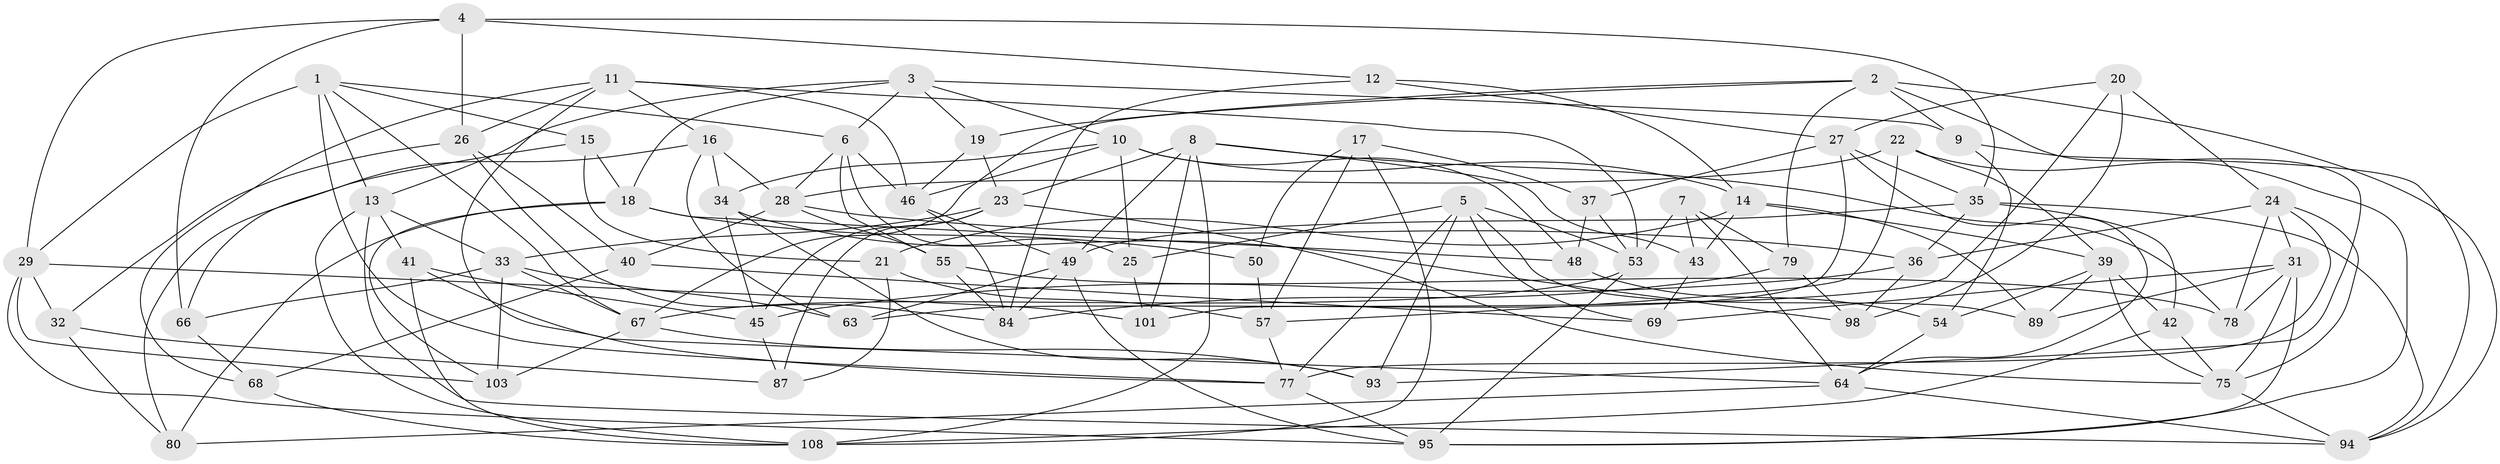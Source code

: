 // Generated by graph-tools (version 1.1) at 2025/52/02/27/25 19:52:30]
// undirected, 71 vertices, 176 edges
graph export_dot {
graph [start="1"]
  node [color=gray90,style=filled];
  1 [super="+60"];
  2 [super="+44"];
  3 [super="+99"];
  4 [super="+61"];
  5 [super="+70"];
  6 [super="+59"];
  7;
  8 [super="+65"];
  9;
  10 [super="+85"];
  11 [super="+30"];
  12;
  13 [super="+51"];
  14 [super="+72"];
  15;
  16 [super="+82"];
  17;
  18 [super="+100"];
  19;
  20;
  21;
  22;
  23 [super="+83"];
  24 [super="+71"];
  25;
  26 [super="+52"];
  27 [super="+73"];
  28 [super="+92"];
  29 [super="+74"];
  31 [super="+56"];
  32;
  33 [super="+38"];
  34 [super="+106"];
  35 [super="+62"];
  36 [super="+102"];
  37;
  39 [super="+90"];
  40;
  41;
  42;
  43;
  45 [super="+104"];
  46 [super="+47"];
  48;
  49 [super="+76"];
  50;
  53 [super="+91"];
  54;
  55;
  57 [super="+58"];
  63;
  64 [super="+86"];
  66;
  67 [super="+107"];
  68;
  69;
  75 [super="+81"];
  77 [super="+88"];
  78;
  79;
  80;
  84 [super="+96"];
  87;
  89;
  93;
  94 [super="+97"];
  95 [super="+105"];
  98;
  101;
  103;
  108 [super="+109"];
  1 -- 6;
  1 -- 67;
  1 -- 77;
  1 -- 13;
  1 -- 29;
  1 -- 15;
  2 -- 94;
  2 -- 19;
  2 -- 67;
  2 -- 9;
  2 -- 93;
  2 -- 79;
  3 -- 19;
  3 -- 6;
  3 -- 9;
  3 -- 13;
  3 -- 18;
  3 -- 10;
  4 -- 26 [weight=2];
  4 -- 29;
  4 -- 66;
  4 -- 12;
  4 -- 35;
  5 -- 25;
  5 -- 93;
  5 -- 89;
  5 -- 69;
  5 -- 77;
  5 -- 53;
  6 -- 55;
  6 -- 25;
  6 -- 28;
  6 -- 46;
  7 -- 43;
  7 -- 79;
  7 -- 53;
  7 -- 64;
  8 -- 78;
  8 -- 108;
  8 -- 43;
  8 -- 101;
  8 -- 23;
  8 -- 49;
  9 -- 54;
  9 -- 94;
  10 -- 46;
  10 -- 25;
  10 -- 34;
  10 -- 48;
  10 -- 14;
  11 -- 53;
  11 -- 77;
  11 -- 46;
  11 -- 16;
  11 -- 68;
  11 -- 26;
  12 -- 84;
  12 -- 14;
  12 -- 27;
  13 -- 94;
  13 -- 33;
  13 -- 41;
  13 -- 108;
  14 -- 39;
  14 -- 89;
  14 -- 43;
  14 -- 21;
  15 -- 66;
  15 -- 21;
  15 -- 18;
  16 -- 80;
  16 -- 63;
  16 -- 34 [weight=2];
  16 -- 28;
  17 -- 37;
  17 -- 50;
  17 -- 108;
  17 -- 57;
  18 -- 48;
  18 -- 103;
  18 -- 50;
  18 -- 80;
  19 -- 46;
  19 -- 23;
  20 -- 98;
  20 -- 63;
  20 -- 27;
  20 -- 24;
  21 -- 87;
  21 -- 57;
  22 -- 39;
  22 -- 57;
  22 -- 95;
  22 -- 28;
  23 -- 45;
  23 -- 33;
  23 -- 75;
  23 -- 87;
  24 -- 77;
  24 -- 78;
  24 -- 75;
  24 -- 31;
  24 -- 36;
  25 -- 101;
  26 -- 84;
  26 -- 32;
  26 -- 40;
  27 -- 35;
  27 -- 37;
  27 -- 101;
  27 -- 64;
  28 -- 55;
  28 -- 36;
  28 -- 40;
  29 -- 101;
  29 -- 103;
  29 -- 32;
  29 -- 95;
  31 -- 89;
  31 -- 75;
  31 -- 69;
  31 -- 78;
  31 -- 95;
  32 -- 80;
  32 -- 87;
  33 -- 66;
  33 -- 67;
  33 -- 103;
  33 -- 63;
  34 -- 93;
  34 -- 98;
  34 -- 45;
  35 -- 42;
  35 -- 94;
  35 -- 49;
  35 -- 36;
  36 -- 45 [weight=2];
  36 -- 98;
  37 -- 48;
  37 -- 53;
  39 -- 42;
  39 -- 89;
  39 -- 54;
  39 -- 75;
  40 -- 68;
  40 -- 69;
  41 -- 45;
  41 -- 108;
  41 -- 64;
  42 -- 75;
  42 -- 108;
  43 -- 69;
  45 -- 87;
  46 -- 84;
  46 -- 49;
  48 -- 54;
  49 -- 95;
  49 -- 84;
  49 -- 63;
  50 -- 57 [weight=2];
  53 -- 67;
  53 -- 95;
  54 -- 64;
  55 -- 78;
  55 -- 84;
  57 -- 77;
  64 -- 80;
  64 -- 94;
  66 -- 68;
  67 -- 103;
  67 -- 93;
  68 -- 108;
  75 -- 94;
  77 -- 95;
  79 -- 98;
  79 -- 84;
}
